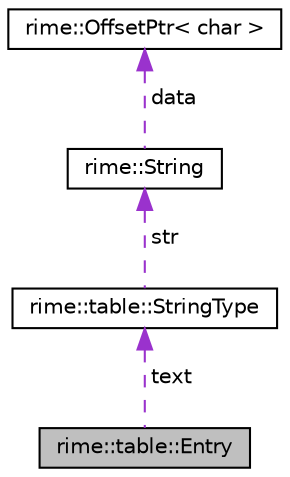 digraph "rime::table::Entry"
{
  edge [fontname="Helvetica",fontsize="10",labelfontname="Helvetica",labelfontsize="10"];
  node [fontname="Helvetica",fontsize="10",shape=record];
  Node1 [label="rime::table::Entry",height=0.2,width=0.4,color="black", fillcolor="grey75", style="filled" fontcolor="black"];
  Node2 -> Node1 [dir="back",color="darkorchid3",fontsize="10",style="dashed",label=" text" ,fontname="Helvetica"];
  Node2 [label="rime::table::StringType",height=0.2,width=0.4,color="black", fillcolor="white", style="filled",URL="$a00192.html"];
  Node3 -> Node2 [dir="back",color="darkorchid3",fontsize="10",style="dashed",label=" str" ,fontname="Helvetica"];
  Node3 [label="rime::String",height=0.2,width=0.4,color="black", fillcolor="white", style="filled",URL="$a00189.html"];
  Node4 -> Node3 [dir="back",color="darkorchid3",fontsize="10",style="dashed",label=" data" ,fontname="Helvetica"];
  Node4 [label="rime::OffsetPtr\< char \>",height=0.2,width=0.4,color="black", fillcolor="white", style="filled",URL="$a00102.html"];
}
